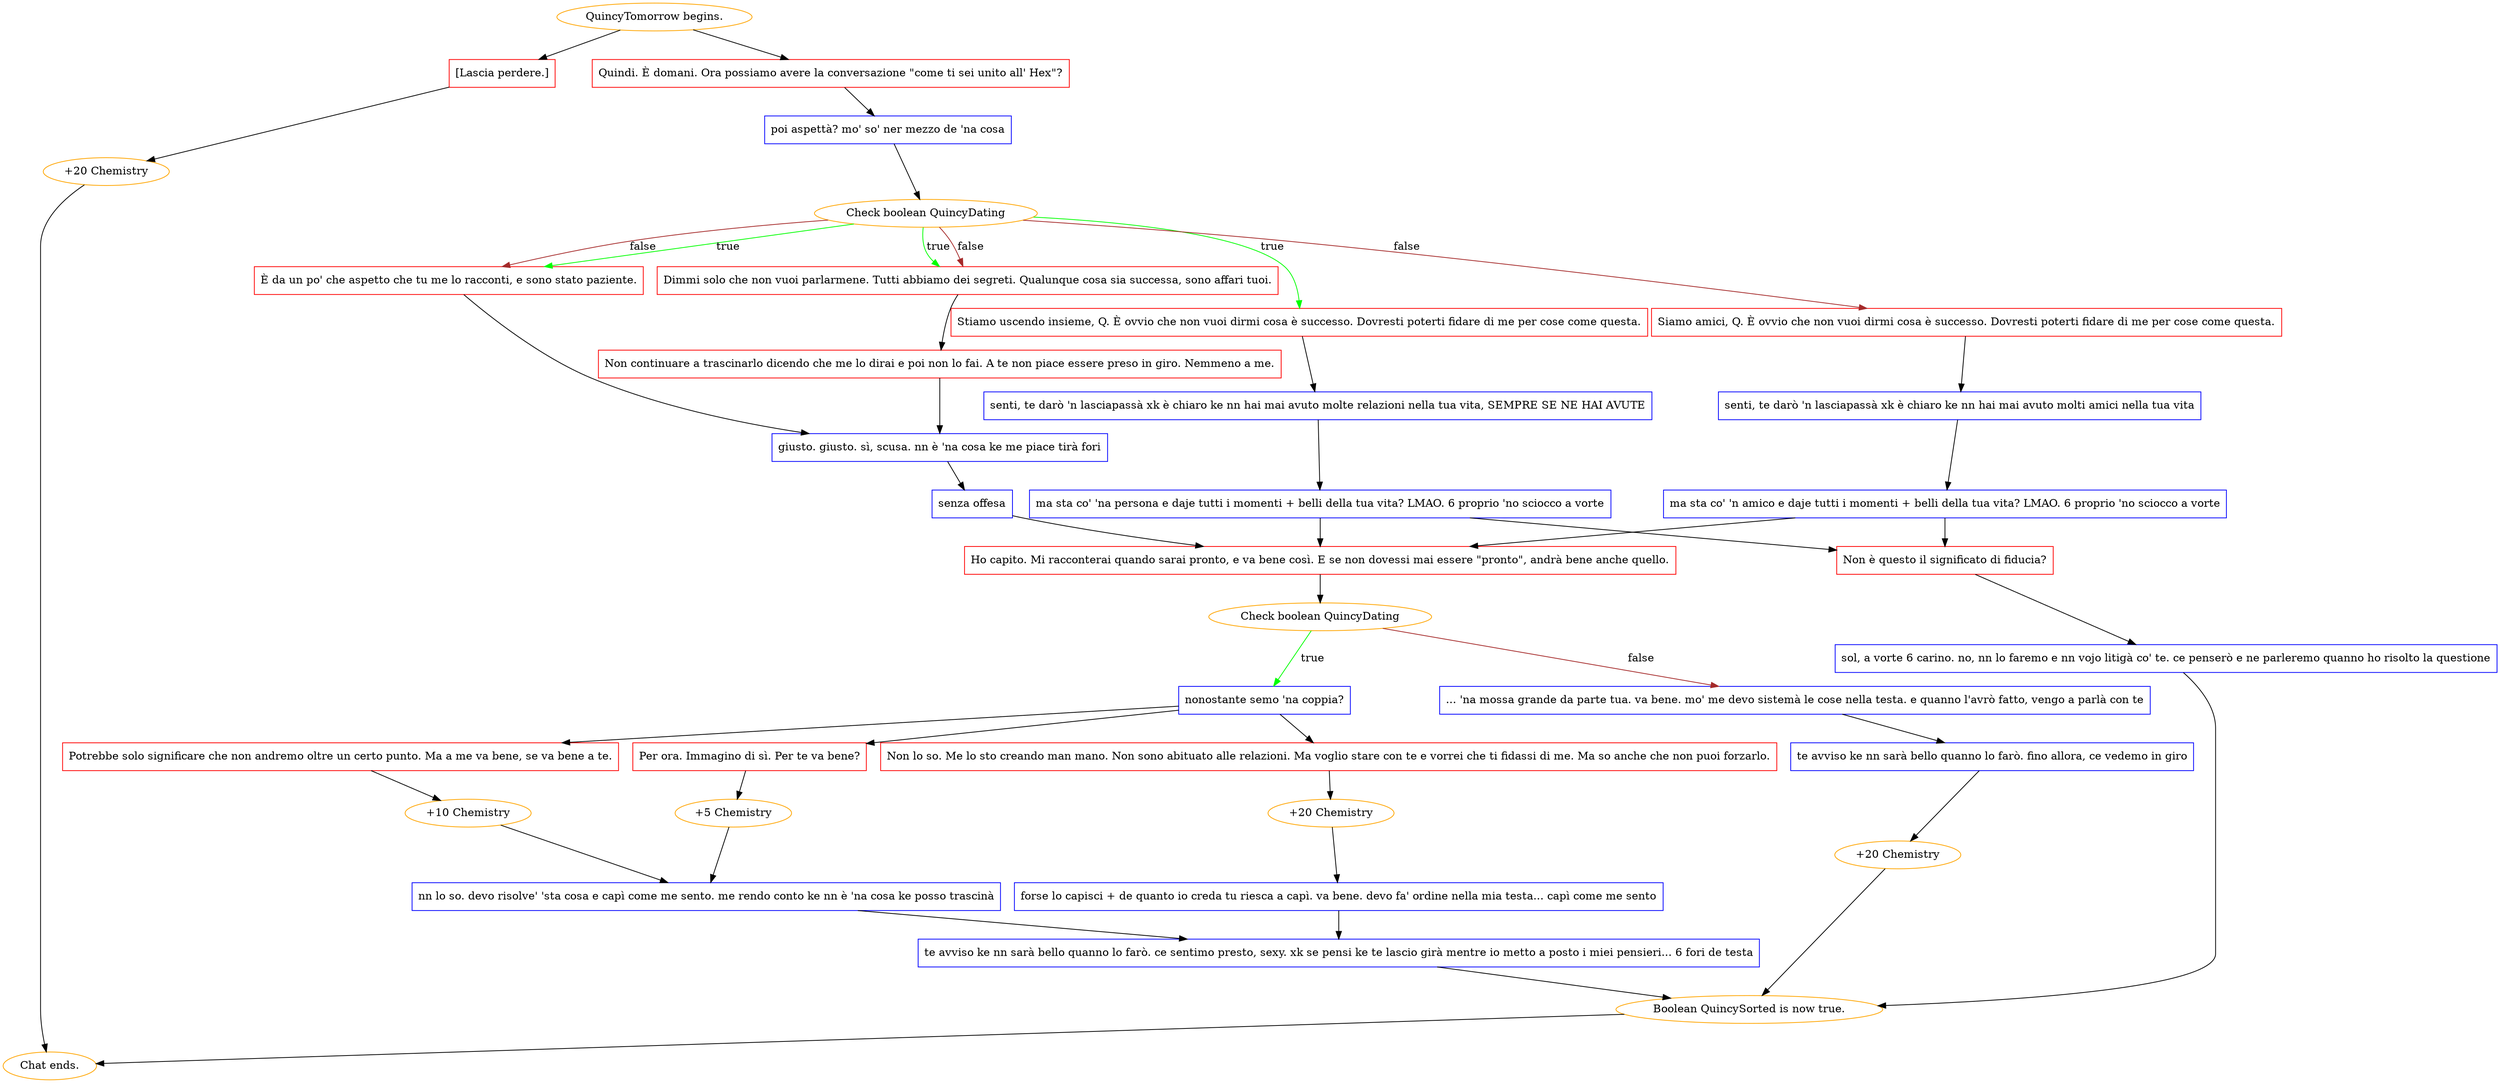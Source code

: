 digraph {
	"QuincyTomorrow begins." [color=orange];
		"QuincyTomorrow begins." -> j2145884469;
		"QuincyTomorrow begins." -> j1055212163;
	j2145884469 [label="Quindi. È domani. Ora possiamo avere la conversazione \"come ti sei unito all' Hex\"?",shape=box,color=red];
		j2145884469 -> j1928772249;
	j1055212163 [label="[Lascia perdere.]",shape=box,color=red];
		j1055212163 -> j367054140;
	j1928772249 [label="poi aspettà? mo' so' ner mezzo de 'na cosa",shape=box,color=blue];
		j1928772249 -> j2620124444;
	j367054140 [label="+20 Chemistry",color=orange];
		j367054140 -> "Chat ends.";
	j2620124444 [label="Check boolean QuincyDating",color=orange];
		j2620124444 -> j1507433823 [label=true,color=green];
		j2620124444 -> j1323220318 [label=true,color=green];
		j2620124444 -> j956780615 [label=true,color=green];
		j2620124444 -> j3345780670 [label=false,color=brown];
		j2620124444 -> j1323220318 [label=false,color=brown];
		j2620124444 -> j956780615 [label=false,color=brown];
	"Chat ends." [color=orange];
	j1507433823 [label="Stiamo uscendo insieme, Q. È ovvio che non vuoi dirmi cosa è successo. Dovresti poterti fidare di me per cose come questa.",shape=box,color=red];
		j1507433823 -> j345801418;
	j1323220318 [label="È da un po' che aspetto che tu me lo racconti, e sono stato paziente.",shape=box,color=red];
		j1323220318 -> j1372888370;
	j956780615 [label="Dimmi solo che non vuoi parlarmene. Tutti abbiamo dei segreti. Qualunque cosa sia successa, sono affari tuoi.",shape=box,color=red];
		j956780615 -> j2703876120;
	j3345780670 [label="Siamo amici, Q. È ovvio che non vuoi dirmi cosa è successo. Dovresti poterti fidare di me per cose come questa.",shape=box,color=red];
		j3345780670 -> j3378248140;
	j345801418 [label="senti, te darò 'n lasciapassà xk è chiaro ke nn hai mai avuto molte relazioni nella tua vita, SEMPRE SE NE HAI AVUTE",shape=box,color=blue];
		j345801418 -> j4048044860;
	j1372888370 [label="giusto. giusto. sì, scusa. nn è 'na cosa ke me piace tirà fori",shape=box,color=blue];
		j1372888370 -> j725321912;
	j2703876120 [label="Non continuare a trascinarlo dicendo che me lo dirai e poi non lo fai. A te non piace essere preso in giro. Nemmeno a me.",shape=box,color=red];
		j2703876120 -> j1372888370;
	j3378248140 [label="senti, te darò 'n lasciapassà xk è chiaro ke nn hai mai avuto molti amici nella tua vita",shape=box,color=blue];
		j3378248140 -> j1262570396;
	j4048044860 [label="ma sta co' 'na persona e daje tutti i momenti + belli della tua vita? LMAO. 6 proprio 'no sciocco a vorte",shape=box,color=blue];
		j4048044860 -> j147050428;
		j4048044860 -> j1498255307;
	j725321912 [label="senza offesa",shape=box,color=blue];
		j725321912 -> j1498255307;
	j1262570396 [label="ma sta co' 'n amico e daje tutti i momenti + belli della tua vita? LMAO. 6 proprio 'no sciocco a vorte",shape=box,color=blue];
		j1262570396 -> j147050428;
		j1262570396 -> j1498255307;
	j147050428 [label="Non è questo il significato di fiducia?",shape=box,color=red];
		j147050428 -> j193755936;
	j1498255307 [label="Ho capito. Mi racconterai quando sarai pronto, e va bene così. E se non dovessi mai essere \"pronto\", andrà bene anche quello.",shape=box,color=red];
		j1498255307 -> j2097033221;
	j193755936 [label="sol, a vorte 6 carino. no, nn lo faremo e nn vojo litigà co' te. ce penserò e ne parleremo quanno ho risolto la questione",shape=box,color=blue];
		j193755936 -> j3559374181;
	j2097033221 [label="Check boolean QuincyDating",color=orange];
		j2097033221 -> j2896158001 [label=true,color=green];
		j2097033221 -> j1100470456 [label=false,color=brown];
	j3559374181 [label="Boolean QuincySorted is now true.",color=orange];
		j3559374181 -> "Chat ends.";
	j2896158001 [label="nonostante semo 'na coppia?",shape=box,color=blue];
		j2896158001 -> j1844662013;
		j2896158001 -> j290224350;
		j2896158001 -> j2053957672;
	j1100470456 [label="... 'na mossa grande da parte tua. va bene. mo' me devo sistemà le cose nella testa. e quanno l'avrò fatto, vengo a parlà con te",shape=box,color=blue];
		j1100470456 -> j685799477;
	j1844662013 [label="Per ora. Immagino di sì. Per te va bene?",shape=box,color=red];
		j1844662013 -> j2030687910;
	j290224350 [label="Potrebbe solo significare che non andremo oltre un certo punto. Ma a me va bene, se va bene a te.",shape=box,color=red];
		j290224350 -> j4024248273;
	j2053957672 [label="Non lo so. Me lo sto creando man mano. Non sono abituato alle relazioni. Ma voglio stare con te e vorrei che ti fidassi di me. Ma so anche che non puoi forzarlo.",shape=box,color=red];
		j2053957672 -> j2223942729;
	j685799477 [label="te avviso ke nn sarà bello quanno lo farò. fino allora, ce vedemo in giro",shape=box,color=blue];
		j685799477 -> j2191301368;
	j2030687910 [label="+5 Chemistry",color=orange];
		j2030687910 -> j3895034805;
	j4024248273 [label="+10 Chemistry",color=orange];
		j4024248273 -> j3895034805;
	j2223942729 [label="+20 Chemistry",color=orange];
		j2223942729 -> j461934914;
	j2191301368 [label="+20 Chemistry",color=orange];
		j2191301368 -> j3559374181;
	j3895034805 [label="nn lo so. devo risolve' 'sta cosa e capì come me sento. me rendo conto ke nn è 'na cosa ke posso trascinà",shape=box,color=blue];
		j3895034805 -> j1172037703;
	j461934914 [label="forse lo capisci + de quanto io creda tu riesca a capì. va bene. devo fa' ordine nella mia testa... capì come me sento",shape=box,color=blue];
		j461934914 -> j1172037703;
	j1172037703 [label="te avviso ke nn sarà bello quanno lo farò. ce sentimo presto, sexy. xk se pensi ke te lascio girà mentre io metto a posto i miei pensieri... 6 fori de testa",shape=box,color=blue];
		j1172037703 -> j3559374181;
}